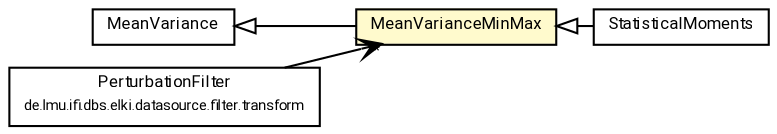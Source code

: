 #!/usr/local/bin/dot
#
# Class diagram 
# Generated by UMLGraph version R5_7_2-60-g0e99a6 (http://www.spinellis.gr/umlgraph/)
#

digraph G {
	graph [fontnames="svg"]
	edge [fontname="Roboto",fontsize=7,labelfontname="Roboto",labelfontsize=7,color="black"];
	node [fontname="Roboto",fontcolor="black",fontsize=8,shape=plaintext,margin=0,width=0,height=0];
	nodesep=0.15;
	ranksep=0.25;
	rankdir=LR;
	// de.lmu.ifi.dbs.elki.math.MeanVarianceMinMax
	c6865483 [label=<<table title="de.lmu.ifi.dbs.elki.math.MeanVarianceMinMax" border="0" cellborder="1" cellspacing="0" cellpadding="2" bgcolor="lemonChiffon" href="MeanVarianceMinMax.html" target="_parent">
		<tr><td><table border="0" cellspacing="0" cellpadding="1">
		<tr><td align="center" balign="center"> <font face="Roboto">MeanVarianceMinMax</font> </td></tr>
		</table></td></tr>
		</table>>, URL="MeanVarianceMinMax.html"];
	// de.lmu.ifi.dbs.elki.math.StatisticalMoments
	c6865485 [label=<<table title="de.lmu.ifi.dbs.elki.math.StatisticalMoments" border="0" cellborder="1" cellspacing="0" cellpadding="2" href="StatisticalMoments.html" target="_parent">
		<tr><td><table border="0" cellspacing="0" cellpadding="1">
		<tr><td align="center" balign="center"> <font face="Roboto">StatisticalMoments</font> </td></tr>
		</table></td></tr>
		</table>>, URL="StatisticalMoments.html"];
	// de.lmu.ifi.dbs.elki.math.MeanVariance
	c6865486 [label=<<table title="de.lmu.ifi.dbs.elki.math.MeanVariance" border="0" cellborder="1" cellspacing="0" cellpadding="2" href="MeanVariance.html" target="_parent">
		<tr><td><table border="0" cellspacing="0" cellpadding="1">
		<tr><td align="center" balign="center"> <font face="Roboto">MeanVariance</font> </td></tr>
		</table></td></tr>
		</table>>, URL="MeanVariance.html"];
	// de.lmu.ifi.dbs.elki.datasource.filter.transform.PerturbationFilter<V extends de.lmu.ifi.dbs.elki.data.NumberVector>
	c6866579 [label=<<table title="de.lmu.ifi.dbs.elki.datasource.filter.transform.PerturbationFilter" border="0" cellborder="1" cellspacing="0" cellpadding="2" href="../datasource/filter/transform/PerturbationFilter.html" target="_parent">
		<tr><td><table border="0" cellspacing="0" cellpadding="1">
		<tr><td align="center" balign="center"> <font face="Roboto">PerturbationFilter</font> </td></tr>
		<tr><td align="center" balign="center"> <font face="Roboto" point-size="7.0">de.lmu.ifi.dbs.elki.datasource.filter.transform</font> </td></tr>
		</table></td></tr>
		</table>>, URL="../datasource/filter/transform/PerturbationFilter.html"];
	// de.lmu.ifi.dbs.elki.math.MeanVarianceMinMax extends de.lmu.ifi.dbs.elki.math.MeanVariance
	c6865486 -> c6865483 [arrowtail=empty,dir=back,weight=10];
	// de.lmu.ifi.dbs.elki.math.StatisticalMoments extends de.lmu.ifi.dbs.elki.math.MeanVarianceMinMax
	c6865483 -> c6865485 [arrowtail=empty,dir=back,weight=10];
	// de.lmu.ifi.dbs.elki.datasource.filter.transform.PerturbationFilter<V extends de.lmu.ifi.dbs.elki.data.NumberVector> navassoc de.lmu.ifi.dbs.elki.math.MeanVarianceMinMax
	c6866579 -> c6865483 [arrowhead=open,weight=1,headlabel="*"];
}

